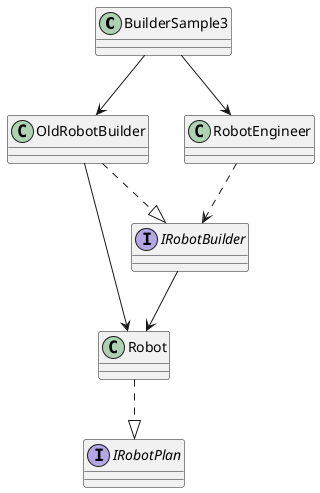 @startuml
BuilderSample3 --> OldRobotBuilder
BuilderSample3 --> RobotEngineer
Robot ..|> IRobotPlan
IRobotBuilder --> Robot
OldRobotBuilder ..|> IRobotBuilder
OldRobotBuilder --> Robot
RobotEngineer ..> IRobotBuilder


class BuilderSample3
interface IRobotPlan
class Robot
interface IRobotBuilder
class OldRobotBuilder
class RobotEngineer 
@enduml